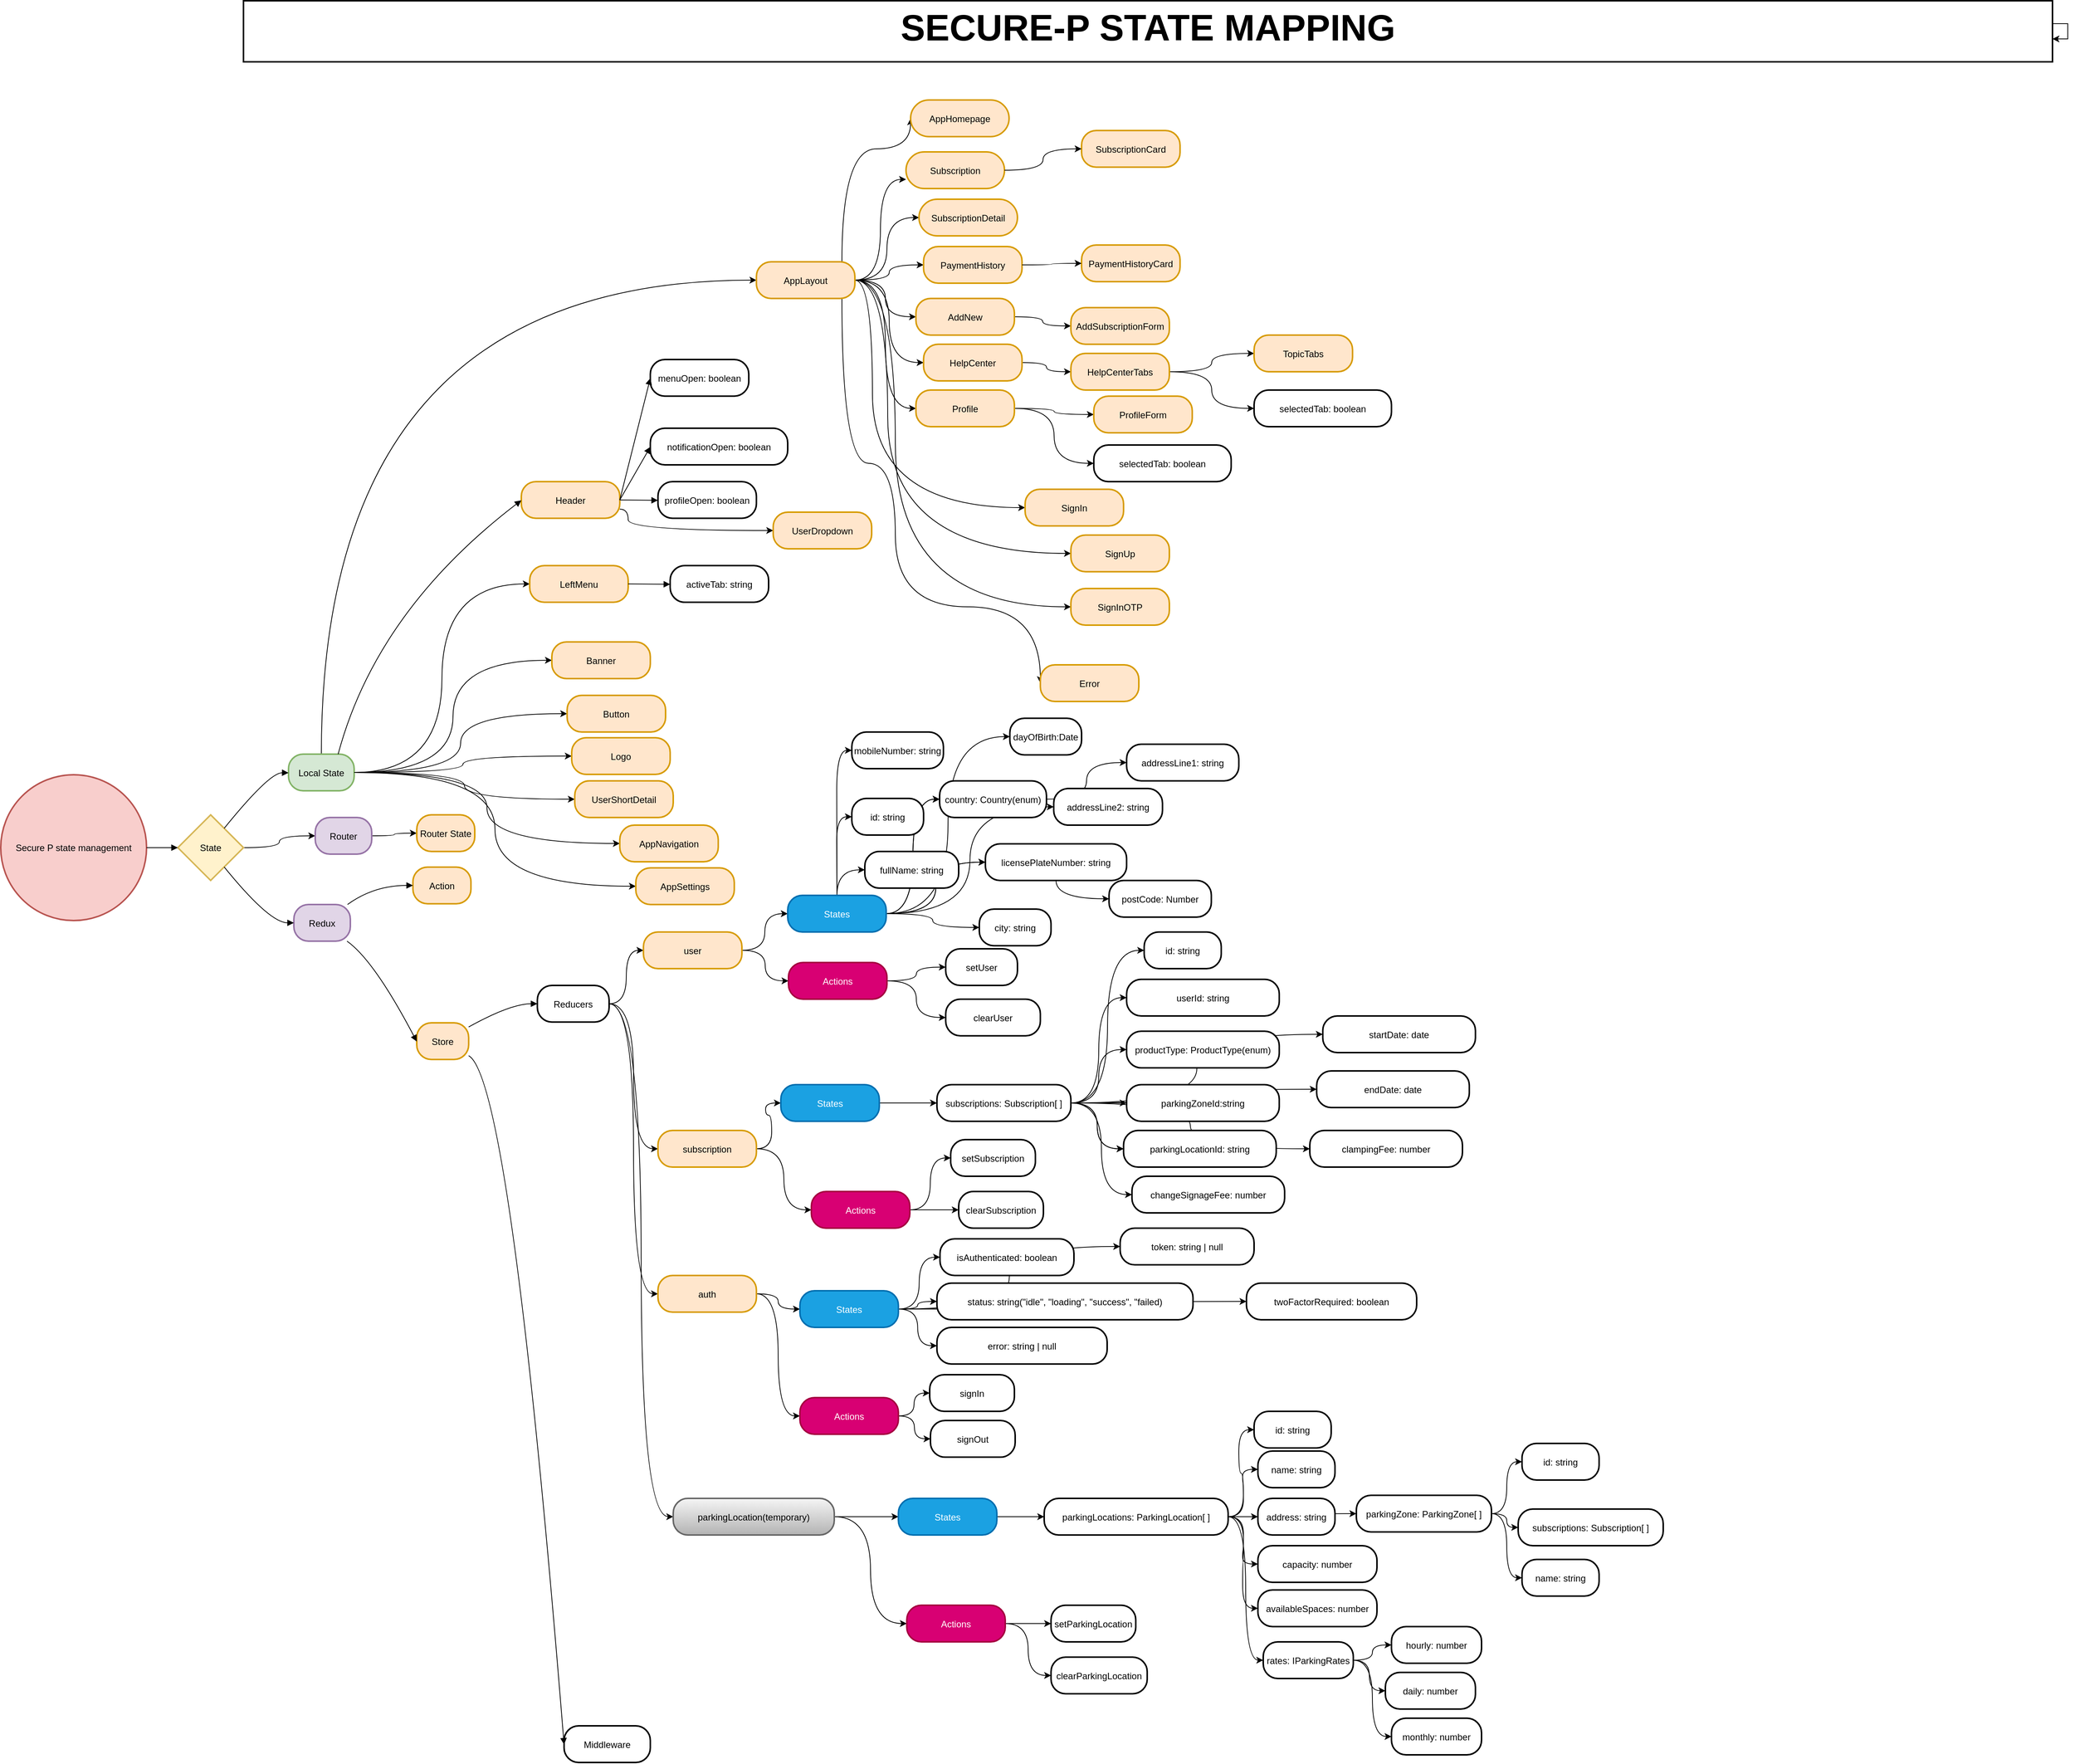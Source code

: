 <mxfile scale="1" border="0" version="24.8.3">
  <diagram name="Page-1" id="2tt9X7WOnKyMwD9kAy7x">
    <mxGraphModel dx="4200" dy="3376" grid="1" gridSize="10" guides="1" tooltips="1" connect="1" arrows="1" fold="1" page="1" pageScale="1" pageWidth="850" pageHeight="1100" math="0" shadow="0">
      <root>
        <mxCell id="0" />
        <mxCell id="1" parent="0" />
        <mxCell id="gAsN96fth46XhibIgFHX-66" value="" style="edgeStyle=orthogonalEdgeStyle;rounded=0;orthogonalLoop=1;jettySize=auto;html=1;entryX=0;entryY=0.5;entryDx=0;entryDy=0;curved=1;" parent="1" source="gAsN96fth46XhibIgFHX-28" target="gAsN96fth46XhibIgFHX-36" edge="1">
          <mxGeometry relative="1" as="geometry">
            <mxPoint x="1168" y="266" as="sourcePoint" />
            <mxPoint x="1483" y="68" as="targetPoint" />
          </mxGeometry>
        </mxCell>
        <mxCell id="gAsN96fth46XhibIgFHX-67" value="" style="edgeStyle=orthogonalEdgeStyle;rounded=0;orthogonalLoop=1;jettySize=auto;html=1;entryX=0;entryY=0.5;entryDx=0;entryDy=0;curved=1;" parent="1" source="gAsN96fth46XhibIgFHX-28" target="gAsN96fth46XhibIgFHX-42" edge="1">
          <mxGeometry relative="1" as="geometry">
            <mxPoint x="1168" y="266" as="sourcePoint" />
            <mxPoint x="1526" y="180" as="targetPoint" />
          </mxGeometry>
        </mxCell>
        <mxCell id="gAsN96fth46XhibIgFHX-105" value="" style="edgeStyle=orthogonalEdgeStyle;rounded=0;orthogonalLoop=1;jettySize=auto;html=1;entryX=0;entryY=0.5;entryDx=0;entryDy=0;curved=1;" parent="1" source="gAsN96fth46XhibIgFHX-95" target="gAsN96fth46XhibIgFHX-69" edge="1">
          <mxGeometry relative="1" as="geometry">
            <mxPoint x="1419" y="544" as="sourcePoint" />
            <mxPoint x="1732" y="512" as="targetPoint" />
          </mxGeometry>
        </mxCell>
        <mxCell id="gAsN96fth46XhibIgFHX-97" style="edgeStyle=orthogonalEdgeStyle;rounded=0;orthogonalLoop=1;jettySize=auto;html=1;entryX=0;entryY=0.5;entryDx=0;entryDy=0;curved=1;" parent="1" source="gAsN96fth46XhibIgFHX-95" target="gAsN96fth46XhibIgFHX-65" edge="1">
          <mxGeometry relative="1" as="geometry" />
        </mxCell>
        <mxCell id="gAsN96fth46XhibIgFHX-98" style="edgeStyle=orthogonalEdgeStyle;rounded=0;orthogonalLoop=1;jettySize=auto;html=1;entryX=0;entryY=0.5;entryDx=0;entryDy=0;curved=1;" parent="1" source="gAsN96fth46XhibIgFHX-95" target="gAsN96fth46XhibIgFHX-69" edge="1">
          <mxGeometry relative="1" as="geometry" />
        </mxCell>
        <mxCell id="gAsN96fth46XhibIgFHX-99" style="edgeStyle=orthogonalEdgeStyle;rounded=0;orthogonalLoop=1;jettySize=auto;html=1;entryX=0;entryY=0.5;entryDx=0;entryDy=0;curved=1;" parent="1" source="gAsN96fth46XhibIgFHX-95" target="gAsN96fth46XhibIgFHX-74" edge="1">
          <mxGeometry relative="1" as="geometry" />
        </mxCell>
        <mxCell id="gAsN96fth46XhibIgFHX-100" style="edgeStyle=orthogonalEdgeStyle;rounded=0;orthogonalLoop=1;jettySize=auto;html=1;entryX=0;entryY=0.5;entryDx=0;entryDy=0;curved=1;exitX=1;exitY=0.5;exitDx=0;exitDy=0;" parent="1" source="gAsN96fth46XhibIgFHX-95" target="gAsN96fth46XhibIgFHX-75" edge="1">
          <mxGeometry relative="1" as="geometry" />
        </mxCell>
        <mxCell id="gAsN96fth46XhibIgFHX-102" style="edgeStyle=orthogonalEdgeStyle;rounded=0;orthogonalLoop=1;jettySize=auto;html=1;entryX=0;entryY=0.5;entryDx=0;entryDy=0;curved=1;" parent="1" source="gAsN96fth46XhibIgFHX-95" target="gAsN96fth46XhibIgFHX-94" edge="1">
          <mxGeometry relative="1" as="geometry" />
        </mxCell>
        <mxCell id="gAsN96fth46XhibIgFHX-103" style="edgeStyle=orthogonalEdgeStyle;rounded=0;orthogonalLoop=1;jettySize=auto;html=1;entryX=0;entryY=0.5;entryDx=0;entryDy=0;curved=1;" parent="1" source="gAsN96fth46XhibIgFHX-95" target="gAsN96fth46XhibIgFHX-80" edge="1">
          <mxGeometry relative="1" as="geometry" />
        </mxCell>
        <mxCell id="gAsN96fth46XhibIgFHX-104" style="edgeStyle=orthogonalEdgeStyle;rounded=0;orthogonalLoop=1;jettySize=auto;html=1;entryX=0;entryY=0.5;entryDx=0;entryDy=0;curved=1;exitX=1;exitY=0.5;exitDx=0;exitDy=0;" parent="1" source="gAsN96fth46XhibIgFHX-95" target="gAsN96fth46XhibIgFHX-81" edge="1">
          <mxGeometry relative="1" as="geometry">
            <mxPoint x="1470" y="630" as="sourcePoint" />
          </mxGeometry>
        </mxCell>
        <mxCell id="2" value="Secure P state management" style="ellipse;aspect=fixed;strokeWidth=2;whiteSpace=wrap;fillColor=#f8cecc;strokeColor=#b85450;" parent="1" vertex="1">
          <mxGeometry x="8" y="84" width="191" height="191" as="geometry" />
        </mxCell>
        <mxCell id="y8sUq3xJiEbOZPUwCoW5-59" style="edgeStyle=orthogonalEdgeStyle;rounded=0;orthogonalLoop=1;jettySize=auto;html=1;entryX=0;entryY=0.5;entryDx=0;entryDy=0;curved=1;" parent="1" source="3" target="y8sUq3xJiEbOZPUwCoW5-58" edge="1">
          <mxGeometry relative="1" as="geometry" />
        </mxCell>
        <mxCell id="3" value="State" style="rhombus;strokeWidth=2;whiteSpace=wrap;fillColor=#fff2cc;strokeColor=#d6b656;" parent="1" vertex="1">
          <mxGeometry x="240" y="136.5" width="86" height="86" as="geometry" />
        </mxCell>
        <mxCell id="y8sUq3xJiEbOZPUwCoW5-35" style="edgeStyle=orthogonalEdgeStyle;rounded=0;orthogonalLoop=1;jettySize=auto;html=1;entryX=0;entryY=0.5;entryDx=0;entryDy=0;curved=1;" parent="1" source="4" target="y8sUq3xJiEbOZPUwCoW5-28" edge="1">
          <mxGeometry relative="1" as="geometry" />
        </mxCell>
        <mxCell id="y8sUq3xJiEbOZPUwCoW5-37" style="edgeStyle=orthogonalEdgeStyle;rounded=0;orthogonalLoop=1;jettySize=auto;html=1;entryX=0;entryY=0.5;entryDx=0;entryDy=0;curved=1;" parent="1" source="4" target="y8sUq3xJiEbOZPUwCoW5-36" edge="1">
          <mxGeometry relative="1" as="geometry" />
        </mxCell>
        <mxCell id="y8sUq3xJiEbOZPUwCoW5-62" style="edgeStyle=orthogonalEdgeStyle;rounded=0;orthogonalLoop=1;jettySize=auto;html=1;entryX=0;entryY=0.5;entryDx=0;entryDy=0;curved=1;exitX=0.5;exitY=0;exitDx=0;exitDy=0;" parent="1" source="4" target="y8sUq3xJiEbOZPUwCoW5-38" edge="1">
          <mxGeometry relative="1" as="geometry" />
        </mxCell>
        <mxCell id="y8sUq3xJiEbOZPUwCoW5-74" style="edgeStyle=orthogonalEdgeStyle;rounded=0;orthogonalLoop=1;jettySize=auto;html=1;entryX=0;entryY=0.5;entryDx=0;entryDy=0;curved=1;" parent="1" source="4" target="y8sUq3xJiEbOZPUwCoW5-73" edge="1">
          <mxGeometry relative="1" as="geometry" />
        </mxCell>
        <mxCell id="y8sUq3xJiEbOZPUwCoW5-88" style="edgeStyle=orthogonalEdgeStyle;rounded=0;orthogonalLoop=1;jettySize=auto;html=1;entryX=0;entryY=0.5;entryDx=0;entryDy=0;curved=1;" parent="1" source="4" target="y8sUq3xJiEbOZPUwCoW5-87" edge="1">
          <mxGeometry relative="1" as="geometry" />
        </mxCell>
        <mxCell id="y8sUq3xJiEbOZPUwCoW5-105" style="edgeStyle=orthogonalEdgeStyle;rounded=0;orthogonalLoop=1;jettySize=auto;html=1;entryX=0;entryY=0.5;entryDx=0;entryDy=0;curved=1;" parent="1" source="4" target="y8sUq3xJiEbOZPUwCoW5-104" edge="1">
          <mxGeometry relative="1" as="geometry" />
        </mxCell>
        <mxCell id="y8sUq3xJiEbOZPUwCoW5-107" style="edgeStyle=orthogonalEdgeStyle;rounded=0;orthogonalLoop=1;jettySize=auto;html=1;entryX=0;entryY=0.5;entryDx=0;entryDy=0;curved=1;" parent="1" source="4" target="y8sUq3xJiEbOZPUwCoW5-106" edge="1">
          <mxGeometry relative="1" as="geometry" />
        </mxCell>
        <mxCell id="4" value="Local State" style="rounded=1;arcSize=40;strokeWidth=2;fillColor=#d5e8d4;strokeColor=#82b366;" parent="1" vertex="1">
          <mxGeometry x="385" y="57" width="86" height="48" as="geometry" />
        </mxCell>
        <mxCell id="5" value="Redux" style="rounded=1;arcSize=40;strokeWidth=2;fillColor=#e1d5e7;strokeColor=#9673a6;" parent="1" vertex="1">
          <mxGeometry x="392" y="254" width="74" height="48" as="geometry" />
        </mxCell>
        <mxCell id="y8sUq3xJiEbOZPUwCoW5-86" style="edgeStyle=orthogonalEdgeStyle;rounded=0;orthogonalLoop=1;jettySize=auto;html=1;entryX=0;entryY=0.5;entryDx=0;entryDy=0;curved=1;exitX=1;exitY=0.75;exitDx=0;exitDy=0;" parent="1" source="7" target="y8sUq3xJiEbOZPUwCoW5-85" edge="1">
          <mxGeometry relative="1" as="geometry">
            <mxPoint x="790" y="-240" as="sourcePoint" />
            <Array as="points">
              <mxPoint x="830" y="-264" />
              <mxPoint x="830" y="-236" />
            </Array>
          </mxGeometry>
        </mxCell>
        <mxCell id="7" value="Header" style="rounded=1;arcSize=40;strokeWidth=2;fillColor=#ffe6cc;strokeColor=#d79b00;" parent="1" vertex="1">
          <mxGeometry x="690" y="-300" width="129" height="48" as="geometry" />
        </mxCell>
        <mxCell id="8" value="Action" style="rounded=1;arcSize=40;strokeWidth=2;fillColor=#ffe6cc;strokeColor=#d79b00;" parent="1" vertex="1">
          <mxGeometry x="548" y="205" width="76" height="48" as="geometry" />
        </mxCell>
        <mxCell id="9" value="Store" style="rounded=1;arcSize=40;strokeWidth=2;fillColor=#ffe6cc;strokeColor=#d79b00;" parent="1" vertex="1">
          <mxGeometry x="553" y="409" width="68" height="48" as="geometry" />
        </mxCell>
        <mxCell id="gAsN96fth46XhibIgFHX-22" style="edgeStyle=orthogonalEdgeStyle;rounded=0;orthogonalLoop=1;jettySize=auto;html=1;entryX=0;entryY=0.5;entryDx=0;entryDy=0;curved=1;" parent="1" source="10" target="gAsN96fth46XhibIgFHX-20" edge="1">
          <mxGeometry relative="1" as="geometry" />
        </mxCell>
        <mxCell id="gAsN96fth46XhibIgFHX-23" style="edgeStyle=orthogonalEdgeStyle;rounded=0;orthogonalLoop=1;jettySize=auto;html=1;entryX=0;entryY=0.5;entryDx=0;entryDy=0;curved=1;" parent="1" source="10" target="gAsN96fth46XhibIgFHX-21" edge="1">
          <mxGeometry relative="1" as="geometry" />
        </mxCell>
        <mxCell id="gAsN96fth46XhibIgFHX-112" style="edgeStyle=orthogonalEdgeStyle;rounded=0;orthogonalLoop=1;jettySize=auto;html=1;entryX=0;entryY=0.5;entryDx=0;entryDy=0;curved=1;" parent="1" source="10" target="gAsN96fth46XhibIgFHX-111" edge="1">
          <mxGeometry relative="1" as="geometry" />
        </mxCell>
        <mxCell id="gAsN96fth46XhibIgFHX-148" style="edgeStyle=orthogonalEdgeStyle;rounded=0;orthogonalLoop=1;jettySize=auto;html=1;entryX=0;entryY=0.5;entryDx=0;entryDy=0;curved=1;" parent="1" source="10" target="gAsN96fth46XhibIgFHX-147" edge="1">
          <mxGeometry relative="1" as="geometry" />
        </mxCell>
        <mxCell id="10" value="Reducers" style="rounded=1;arcSize=40;strokeWidth=2" parent="1" vertex="1">
          <mxGeometry x="711" y="360" width="94" height="48" as="geometry" />
        </mxCell>
        <mxCell id="11" value="Middleware" style="rounded=1;arcSize=40;strokeWidth=2" parent="1" vertex="1">
          <mxGeometry x="746" y="1330" width="113" height="48" as="geometry" />
        </mxCell>
        <mxCell id="12" value="" style="curved=1;startArrow=none;endArrow=block;exitX=1;exitY=0.5;entryX=0;entryY=0.5;" parent="1" source="2" target="3" edge="1">
          <mxGeometry relative="1" as="geometry">
            <Array as="points" />
          </mxGeometry>
        </mxCell>
        <mxCell id="13" value="" style="curved=1;startArrow=none;endArrow=block;exitX=0.85;exitY=0;entryX=0;entryY=0.51;" parent="1" source="3" target="4" edge="1">
          <mxGeometry relative="1" as="geometry">
            <Array as="points">
              <mxPoint x="360" y="81" />
            </Array>
          </mxGeometry>
        </mxCell>
        <mxCell id="14" value="" style="curved=1;startArrow=none;endArrow=block;exitX=0.85;exitY=1;entryX=-0.01;entryY=0.5;" parent="1" source="3" target="5" edge="1">
          <mxGeometry relative="1" as="geometry">
            <Array as="points">
              <mxPoint x="360" y="278" />
            </Array>
          </mxGeometry>
        </mxCell>
        <mxCell id="16" value="" style="curved=1;startArrow=none;endArrow=block;entryX=0;entryY=0.51;" parent="1" target="7" edge="1">
          <mxGeometry relative="1" as="geometry">
            <Array as="points">
              <mxPoint x="500" y="-130" />
            </Array>
            <mxPoint x="450" y="57" as="sourcePoint" />
          </mxGeometry>
        </mxCell>
        <mxCell id="17" value="" style="curved=1;startArrow=none;endArrow=block;exitX=0.95;exitY=0;entryX=0;entryY=0.5;" parent="1" source="5" target="8" edge="1">
          <mxGeometry relative="1" as="geometry">
            <Array as="points">
              <mxPoint x="497" y="229" />
            </Array>
          </mxGeometry>
        </mxCell>
        <mxCell id="18" value="" style="curved=1;startArrow=none;endArrow=block;exitX=0.95;exitY=1.01;entryX=-0.01;entryY=0.51;" parent="1" source="5" target="9" edge="1">
          <mxGeometry relative="1" as="geometry">
            <Array as="points">
              <mxPoint x="497" y="327" />
            </Array>
          </mxGeometry>
        </mxCell>
        <mxCell id="19" value="" style="curved=1;startArrow=none;endArrow=block;exitX=0.99;exitY=0.12;entryX=0;entryY=0.5;" parent="1" source="9" target="10" edge="1">
          <mxGeometry relative="1" as="geometry">
            <Array as="points">
              <mxPoint x="676" y="384" />
            </Array>
          </mxGeometry>
        </mxCell>
        <mxCell id="20" value="" style="curved=1;startArrow=none;endArrow=block;exitX=0.99;exitY=0.89;entryX=0;entryY=0.51;" parent="1" source="9" target="11" edge="1">
          <mxGeometry relative="1" as="geometry">
            <Array as="points">
              <mxPoint x="676" y="483" />
            </Array>
          </mxGeometry>
        </mxCell>
        <mxCell id="y8sUq3xJiEbOZPUwCoW5-20" value="menuOpen: boolean" style="rounded=1;arcSize=40;strokeWidth=2" parent="1" vertex="1">
          <mxGeometry x="859" y="-460" width="129" height="48" as="geometry" />
        </mxCell>
        <mxCell id="y8sUq3xJiEbOZPUwCoW5-21" value="" style="curved=1;startArrow=none;endArrow=block;exitX=1;exitY=0.5;entryX=0;entryY=0.51;exitDx=0;exitDy=0;" parent="1" source="7" target="y8sUq3xJiEbOZPUwCoW5-20" edge="1">
          <mxGeometry relative="1" as="geometry">
            <Array as="points" />
            <mxPoint x="976.5" y="-213" as="sourcePoint" />
          </mxGeometry>
        </mxCell>
        <mxCell id="y8sUq3xJiEbOZPUwCoW5-23" value="notificationOpen: boolean" style="rounded=1;arcSize=40;strokeWidth=2" parent="1" vertex="1">
          <mxGeometry x="859" y="-370" width="180" height="48" as="geometry" />
        </mxCell>
        <mxCell id="y8sUq3xJiEbOZPUwCoW5-24" value="" style="curved=1;startArrow=none;endArrow=block;entryX=0;entryY=0.51;exitX=1;exitY=0.5;exitDx=0;exitDy=0;" parent="1" source="7" target="y8sUq3xJiEbOZPUwCoW5-23" edge="1">
          <mxGeometry relative="1" as="geometry">
            <Array as="points" />
            <mxPoint x="826" y="-270" as="sourcePoint" />
          </mxGeometry>
        </mxCell>
        <mxCell id="y8sUq3xJiEbOZPUwCoW5-26" value="profileOpen: boolean" style="rounded=1;arcSize=40;strokeWidth=2" parent="1" vertex="1">
          <mxGeometry x="869" y="-300" width="129" height="48" as="geometry" />
        </mxCell>
        <mxCell id="y8sUq3xJiEbOZPUwCoW5-27" value="" style="curved=1;startArrow=none;endArrow=block;exitX=1;exitY=0.5;entryX=0;entryY=0.51;exitDx=0;exitDy=0;" parent="1" source="7" target="y8sUq3xJiEbOZPUwCoW5-26" edge="1">
          <mxGeometry relative="1" as="geometry">
            <Array as="points" />
            <mxPoint x="805" y="-146" as="sourcePoint" />
          </mxGeometry>
        </mxCell>
        <mxCell id="y8sUq3xJiEbOZPUwCoW5-28" value="LeftMenu" style="rounded=1;arcSize=40;strokeWidth=2;fillColor=#ffe6cc;strokeColor=#d79b00;" parent="1" vertex="1">
          <mxGeometry x="701" y="-190" width="129" height="48" as="geometry" />
        </mxCell>
        <mxCell id="y8sUq3xJiEbOZPUwCoW5-29" value="activeTab: string" style="rounded=1;arcSize=40;strokeWidth=2" parent="1" vertex="1">
          <mxGeometry x="885" y="-190" width="129" height="48" as="geometry" />
        </mxCell>
        <mxCell id="y8sUq3xJiEbOZPUwCoW5-30" value="" style="curved=1;startArrow=none;endArrow=block;exitX=1;exitY=0.5;entryX=0;entryY=0.51;exitDx=0;exitDy=0;" parent="1" source="y8sUq3xJiEbOZPUwCoW5-28" target="y8sUq3xJiEbOZPUwCoW5-29" edge="1">
          <mxGeometry relative="1" as="geometry">
            <Array as="points" />
            <mxPoint x="1001.5" y="-73" as="sourcePoint" />
          </mxGeometry>
        </mxCell>
        <mxCell id="y8sUq3xJiEbOZPUwCoW5-36" value="Banner" style="rounded=1;arcSize=40;strokeWidth=2;fillColor=#ffe6cc;strokeColor=#d79b00;" parent="1" vertex="1">
          <mxGeometry x="730" y="-90" width="129" height="48" as="geometry" />
        </mxCell>
        <mxCell id="y8sUq3xJiEbOZPUwCoW5-63" style="edgeStyle=orthogonalEdgeStyle;rounded=0;orthogonalLoop=1;jettySize=auto;html=1;entryX=0;entryY=0.75;entryDx=0;entryDy=0;curved=1;" parent="1" source="y8sUq3xJiEbOZPUwCoW5-38" target="y8sUq3xJiEbOZPUwCoW5-43" edge="1">
          <mxGeometry relative="1" as="geometry" />
        </mxCell>
        <mxCell id="y8sUq3xJiEbOZPUwCoW5-64" style="edgeStyle=orthogonalEdgeStyle;rounded=0;orthogonalLoop=1;jettySize=auto;html=1;entryX=0;entryY=0.5;entryDx=0;entryDy=0;curved=1;" parent="1" source="y8sUq3xJiEbOZPUwCoW5-38" target="y8sUq3xJiEbOZPUwCoW5-44" edge="1">
          <mxGeometry relative="1" as="geometry" />
        </mxCell>
        <mxCell id="y8sUq3xJiEbOZPUwCoW5-65" style="edgeStyle=orthogonalEdgeStyle;rounded=0;orthogonalLoop=1;jettySize=auto;html=1;entryX=0;entryY=0.5;entryDx=0;entryDy=0;curved=1;" parent="1" source="y8sUq3xJiEbOZPUwCoW5-38" target="y8sUq3xJiEbOZPUwCoW5-45" edge="1">
          <mxGeometry relative="1" as="geometry" />
        </mxCell>
        <mxCell id="y8sUq3xJiEbOZPUwCoW5-66" style="edgeStyle=orthogonalEdgeStyle;rounded=0;orthogonalLoop=1;jettySize=auto;html=1;entryX=0;entryY=0.5;entryDx=0;entryDy=0;curved=1;" parent="1" source="y8sUq3xJiEbOZPUwCoW5-38" target="y8sUq3xJiEbOZPUwCoW5-46" edge="1">
          <mxGeometry relative="1" as="geometry" />
        </mxCell>
        <mxCell id="y8sUq3xJiEbOZPUwCoW5-67" style="edgeStyle=orthogonalEdgeStyle;rounded=0;orthogonalLoop=1;jettySize=auto;html=1;entryX=0;entryY=0.5;entryDx=0;entryDy=0;curved=1;" parent="1" source="y8sUq3xJiEbOZPUwCoW5-38" target="y8sUq3xJiEbOZPUwCoW5-47" edge="1">
          <mxGeometry relative="1" as="geometry" />
        </mxCell>
        <mxCell id="y8sUq3xJiEbOZPUwCoW5-70" style="edgeStyle=orthogonalEdgeStyle;rounded=0;orthogonalLoop=1;jettySize=auto;html=1;entryX=0;entryY=0.5;entryDx=0;entryDy=0;curved=1;" parent="1" source="y8sUq3xJiEbOZPUwCoW5-38" target="y8sUq3xJiEbOZPUwCoW5-68" edge="1">
          <mxGeometry relative="1" as="geometry">
            <Array as="points">
              <mxPoint x="1110" y="-324" />
              <mxPoint x="1180" y="-324" />
              <mxPoint x="1180" y="-136" />
            </Array>
          </mxGeometry>
        </mxCell>
        <mxCell id="y8sUq3xJiEbOZPUwCoW5-95" style="edgeStyle=orthogonalEdgeStyle;rounded=0;orthogonalLoop=1;jettySize=auto;html=1;entryX=0;entryY=0.5;entryDx=0;entryDy=0;curved=1;" parent="1" source="y8sUq3xJiEbOZPUwCoW5-38" target="y8sUq3xJiEbOZPUwCoW5-94" edge="1">
          <mxGeometry relative="1" as="geometry">
            <Array as="points">
              <mxPoint x="1110" y="-736" />
            </Array>
          </mxGeometry>
        </mxCell>
        <mxCell id="y8sUq3xJiEbOZPUwCoW5-97" style="edgeStyle=orthogonalEdgeStyle;rounded=0;orthogonalLoop=1;jettySize=auto;html=1;entryX=0;entryY=0.5;entryDx=0;entryDy=0;curved=1;" parent="1" source="y8sUq3xJiEbOZPUwCoW5-38" target="y8sUq3xJiEbOZPUwCoW5-96" edge="1">
          <mxGeometry relative="1" as="geometry" />
        </mxCell>
        <mxCell id="y8sUq3xJiEbOZPUwCoW5-100" style="edgeStyle=orthogonalEdgeStyle;rounded=0;orthogonalLoop=1;jettySize=auto;html=1;entryX=0;entryY=0.5;entryDx=0;entryDy=0;curved=1;" parent="1" source="y8sUq3xJiEbOZPUwCoW5-38" target="y8sUq3xJiEbOZPUwCoW5-98" edge="1">
          <mxGeometry relative="1" as="geometry">
            <Array as="points">
              <mxPoint x="1150" y="-564" />
              <mxPoint x="1150" y="-266" />
            </Array>
          </mxGeometry>
        </mxCell>
        <mxCell id="y8sUq3xJiEbOZPUwCoW5-101" style="edgeStyle=orthogonalEdgeStyle;rounded=0;orthogonalLoop=1;jettySize=auto;html=1;entryX=0;entryY=0.5;entryDx=0;entryDy=0;curved=1;" parent="1" source="y8sUq3xJiEbOZPUwCoW5-38" target="y8sUq3xJiEbOZPUwCoW5-99" edge="1">
          <mxGeometry relative="1" as="geometry">
            <Array as="points">
              <mxPoint x="1170" y="-564" />
              <mxPoint x="1170" y="-206" />
            </Array>
          </mxGeometry>
        </mxCell>
        <mxCell id="y8sUq3xJiEbOZPUwCoW5-103" style="edgeStyle=orthogonalEdgeStyle;rounded=0;orthogonalLoop=1;jettySize=auto;html=1;entryX=0;entryY=0.5;entryDx=0;entryDy=0;curved=1;" parent="1" source="y8sUq3xJiEbOZPUwCoW5-38" target="y8sUq3xJiEbOZPUwCoW5-102" edge="1">
          <mxGeometry relative="1" as="geometry">
            <Array as="points">
              <mxPoint x="1180" y="-564" />
              <mxPoint x="1180" y="-136" />
            </Array>
          </mxGeometry>
        </mxCell>
        <mxCell id="y8sUq3xJiEbOZPUwCoW5-38" value="AppLayout" style="rounded=1;arcSize=40;strokeWidth=2;fillColor=#ffe6cc;strokeColor=#d79b00;" parent="1" vertex="1">
          <mxGeometry x="998" y="-588" width="129" height="48" as="geometry" />
        </mxCell>
        <mxCell id="y8sUq3xJiEbOZPUwCoW5-43" value="Subscription" style="rounded=1;arcSize=50;strokeWidth=2;fillColor=#ffe6cc;strokeColor=#d79b00;" parent="1" vertex="1">
          <mxGeometry x="1194" y="-732" width="129" height="48" as="geometry" />
        </mxCell>
        <mxCell id="y8sUq3xJiEbOZPUwCoW5-44" value="PaymentHistory" style="rounded=1;arcSize=40;strokeWidth=2;fillColor=#ffe6cc;strokeColor=#d79b00;" parent="1" vertex="1">
          <mxGeometry x="1217" y="-608" width="129" height="48" as="geometry" />
        </mxCell>
        <mxCell id="y8sUq3xJiEbOZPUwCoW5-72" style="edgeStyle=orthogonalEdgeStyle;rounded=0;orthogonalLoop=1;jettySize=auto;html=1;entryX=0;entryY=0.5;entryDx=0;entryDy=0;curved=1;" parent="1" source="y8sUq3xJiEbOZPUwCoW5-45" target="y8sUq3xJiEbOZPUwCoW5-71" edge="1">
          <mxGeometry relative="1" as="geometry" />
        </mxCell>
        <mxCell id="y8sUq3xJiEbOZPUwCoW5-45" value="AddNew" style="rounded=1;arcSize=40;strokeWidth=2;fillColor=#ffe6cc;strokeColor=#d79b00;" parent="1" vertex="1">
          <mxGeometry x="1207" y="-540" width="129" height="48" as="geometry" />
        </mxCell>
        <mxCell id="y8sUq3xJiEbOZPUwCoW5-77" style="edgeStyle=orthogonalEdgeStyle;rounded=0;orthogonalLoop=1;jettySize=auto;html=1;entryX=0;entryY=0.5;entryDx=0;entryDy=0;curved=1;" parent="1" source="y8sUq3xJiEbOZPUwCoW5-46" target="y8sUq3xJiEbOZPUwCoW5-75" edge="1">
          <mxGeometry relative="1" as="geometry" />
        </mxCell>
        <mxCell id="y8sUq3xJiEbOZPUwCoW5-46" value="HelpCenter" style="rounded=1;arcSize=40;strokeWidth=2;fillColor=#ffe6cc;strokeColor=#d79b00;" parent="1" vertex="1">
          <mxGeometry x="1217" y="-480" width="129" height="48" as="geometry" />
        </mxCell>
        <mxCell id="y8sUq3xJiEbOZPUwCoW5-90" style="edgeStyle=orthogonalEdgeStyle;rounded=0;orthogonalLoop=1;jettySize=auto;html=1;entryX=0;entryY=0.5;entryDx=0;entryDy=0;curved=1;" parent="1" source="y8sUq3xJiEbOZPUwCoW5-47" target="y8sUq3xJiEbOZPUwCoW5-89" edge="1">
          <mxGeometry relative="1" as="geometry" />
        </mxCell>
        <mxCell id="y8sUq3xJiEbOZPUwCoW5-92" style="edgeStyle=orthogonalEdgeStyle;rounded=0;orthogonalLoop=1;jettySize=auto;html=1;entryX=0;entryY=0.5;entryDx=0;entryDy=0;curved=1;" parent="1" source="y8sUq3xJiEbOZPUwCoW5-47" target="y8sUq3xJiEbOZPUwCoW5-91" edge="1">
          <mxGeometry relative="1" as="geometry" />
        </mxCell>
        <mxCell id="y8sUq3xJiEbOZPUwCoW5-47" value="Profile" style="rounded=1;arcSize=40;strokeWidth=2;fillColor=#ffe6cc;strokeColor=#d79b00;" parent="1" vertex="1">
          <mxGeometry x="1207" y="-420" width="129" height="48" as="geometry" />
        </mxCell>
        <mxCell id="y8sUq3xJiEbOZPUwCoW5-53" value="SubscriptionCard" style="rounded=1;arcSize=40;strokeWidth=2;fillColor=#ffe6cc;strokeColor=#d79b00;" parent="1" vertex="1">
          <mxGeometry x="1424" y="-760" width="129" height="48" as="geometry" />
        </mxCell>
        <mxCell id="y8sUq3xJiEbOZPUwCoW5-54" style="edgeStyle=orthogonalEdgeStyle;rounded=0;orthogonalLoop=1;jettySize=auto;html=1;entryX=0;entryY=0.5;entryDx=0;entryDy=0;curved=1;exitX=1;exitY=0.5;exitDx=0;exitDy=0;" parent="1" source="y8sUq3xJiEbOZPUwCoW5-43" target="y8sUq3xJiEbOZPUwCoW5-53" edge="1">
          <mxGeometry relative="1" as="geometry">
            <mxPoint x="1145" y="-63.0" as="sourcePoint" />
          </mxGeometry>
        </mxCell>
        <mxCell id="y8sUq3xJiEbOZPUwCoW5-56" value="PaymentHistoryCard" style="rounded=1;arcSize=40;strokeWidth=2;fillColor=#ffe6cc;strokeColor=#d79b00;" parent="1" vertex="1">
          <mxGeometry x="1424" y="-610" width="129" height="48" as="geometry" />
        </mxCell>
        <mxCell id="y8sUq3xJiEbOZPUwCoW5-57" style="edgeStyle=orthogonalEdgeStyle;rounded=0;orthogonalLoop=1;jettySize=auto;html=1;entryX=0;entryY=0.5;entryDx=0;entryDy=0;curved=1;exitX=1;exitY=0.5;exitDx=0;exitDy=0;" parent="1" source="y8sUq3xJiEbOZPUwCoW5-44" target="y8sUq3xJiEbOZPUwCoW5-56" edge="1">
          <mxGeometry relative="1" as="geometry">
            <mxPoint x="1157" y="8" as="sourcePoint" />
          </mxGeometry>
        </mxCell>
        <mxCell id="y8sUq3xJiEbOZPUwCoW5-61" style="edgeStyle=orthogonalEdgeStyle;rounded=0;orthogonalLoop=1;jettySize=auto;html=1;entryX=0;entryY=0.5;entryDx=0;entryDy=0;curved=1;" parent="1" source="y8sUq3xJiEbOZPUwCoW5-58" target="y8sUq3xJiEbOZPUwCoW5-60" edge="1">
          <mxGeometry relative="1" as="geometry" />
        </mxCell>
        <mxCell id="y8sUq3xJiEbOZPUwCoW5-58" value="Router" style="rounded=1;arcSize=40;strokeWidth=2;fillColor=#e1d5e7;strokeColor=#9673a6;" parent="1" vertex="1">
          <mxGeometry x="420" y="140" width="74" height="48" as="geometry" />
        </mxCell>
        <mxCell id="y8sUq3xJiEbOZPUwCoW5-60" value="Router State" style="rounded=1;arcSize=40;strokeWidth=2;fillColor=#ffe6cc;strokeColor=#d79b00;" parent="1" vertex="1">
          <mxGeometry x="553" y="136.5" width="76" height="48" as="geometry" />
        </mxCell>
        <mxCell id="y8sUq3xJiEbOZPUwCoW5-68" value="Error" style="rounded=1;arcSize=40;strokeWidth=2;fillColor=#ffe6cc;strokeColor=#d79b00;" parent="1" vertex="1">
          <mxGeometry x="1370" y="-60" width="129" height="48" as="geometry" />
        </mxCell>
        <mxCell id="y8sUq3xJiEbOZPUwCoW5-71" value="AddSubscriptionForm" style="rounded=1;arcSize=40;strokeWidth=2;fillColor=#ffe6cc;strokeColor=#d79b00;" parent="1" vertex="1">
          <mxGeometry x="1410" y="-528" width="129" height="48" as="geometry" />
        </mxCell>
        <mxCell id="y8sUq3xJiEbOZPUwCoW5-73" value="Button" style="rounded=1;arcSize=40;strokeWidth=2;fillColor=#ffe6cc;strokeColor=#d79b00;" parent="1" vertex="1">
          <mxGeometry x="750" y="-20" width="129" height="48" as="geometry" />
        </mxCell>
        <mxCell id="y8sUq3xJiEbOZPUwCoW5-79" style="edgeStyle=orthogonalEdgeStyle;rounded=0;orthogonalLoop=1;jettySize=auto;html=1;entryX=0;entryY=0.5;entryDx=0;entryDy=0;curved=1;" parent="1" source="y8sUq3xJiEbOZPUwCoW5-75" target="y8sUq3xJiEbOZPUwCoW5-78" edge="1">
          <mxGeometry relative="1" as="geometry" />
        </mxCell>
        <mxCell id="y8sUq3xJiEbOZPUwCoW5-81" style="edgeStyle=orthogonalEdgeStyle;rounded=0;orthogonalLoop=1;jettySize=auto;html=1;entryX=0;entryY=0.5;entryDx=0;entryDy=0;curved=1;" parent="1" source="y8sUq3xJiEbOZPUwCoW5-75" target="y8sUq3xJiEbOZPUwCoW5-80" edge="1">
          <mxGeometry relative="1" as="geometry" />
        </mxCell>
        <mxCell id="y8sUq3xJiEbOZPUwCoW5-75" value="HelpCenterTabs" style="rounded=1;arcSize=40;strokeWidth=2;fillColor=#ffe6cc;strokeColor=#d79b00;" parent="1" vertex="1">
          <mxGeometry x="1410" y="-468" width="129" height="48" as="geometry" />
        </mxCell>
        <mxCell id="y8sUq3xJiEbOZPUwCoW5-78" value="TopicTabs" style="rounded=1;arcSize=40;strokeWidth=2;fillColor=#ffe6cc;strokeColor=#d79b00;" parent="1" vertex="1">
          <mxGeometry x="1650" y="-492" width="129" height="48" as="geometry" />
        </mxCell>
        <mxCell id="y8sUq3xJiEbOZPUwCoW5-80" value="selectedTab: boolean" style="rounded=1;arcSize=40;strokeWidth=2" parent="1" vertex="1">
          <mxGeometry x="1650" y="-420" width="180" height="48" as="geometry" />
        </mxCell>
        <mxCell id="y8sUq3xJiEbOZPUwCoW5-83" style="edgeStyle=orthogonalEdgeStyle;rounded=0;orthogonalLoop=1;jettySize=auto;html=1;entryX=0;entryY=0.5;entryDx=0;entryDy=0;curved=1;exitX=1;exitY=0.5;exitDx=0;exitDy=0;" parent="1" source="4" target="y8sUq3xJiEbOZPUwCoW5-84" edge="1">
          <mxGeometry relative="1" as="geometry">
            <mxPoint x="477" y="136.5" as="sourcePoint" />
          </mxGeometry>
        </mxCell>
        <mxCell id="y8sUq3xJiEbOZPUwCoW5-84" value="Logo" style="rounded=1;arcSize=40;strokeWidth=2;fillColor=#ffe6cc;strokeColor=#d79b00;" parent="1" vertex="1">
          <mxGeometry x="756" y="35.5" width="129" height="48" as="geometry" />
        </mxCell>
        <mxCell id="y8sUq3xJiEbOZPUwCoW5-85" value="UserDropdown" style="rounded=1;arcSize=40;strokeWidth=2;fillColor=#ffe6cc;strokeColor=#d79b00;" parent="1" vertex="1">
          <mxGeometry x="1020" y="-260" width="129" height="48" as="geometry" />
        </mxCell>
        <mxCell id="y8sUq3xJiEbOZPUwCoW5-87" value="UserShortDetail" style="rounded=1;arcSize=40;strokeWidth=2;fillColor=#ffe6cc;strokeColor=#d79b00;" parent="1" vertex="1">
          <mxGeometry x="760" y="92" width="129" height="48" as="geometry" />
        </mxCell>
        <mxCell id="y8sUq3xJiEbOZPUwCoW5-89" value="ProfileForm" style="rounded=1;arcSize=40;strokeWidth=2;fillColor=#ffe6cc;strokeColor=#d79b00;" parent="1" vertex="1">
          <mxGeometry x="1440" y="-412" width="129" height="48" as="geometry" />
        </mxCell>
        <mxCell id="y8sUq3xJiEbOZPUwCoW5-91" value="selectedTab: boolean" style="rounded=1;arcSize=40;strokeWidth=2" parent="1" vertex="1">
          <mxGeometry x="1440" y="-348" width="180" height="48" as="geometry" />
        </mxCell>
        <mxCell id="y8sUq3xJiEbOZPUwCoW5-94" value="AppHomepage" style="rounded=1;arcSize=50;strokeWidth=2;fillColor=#ffe6cc;strokeColor=#d79b00;" parent="1" vertex="1">
          <mxGeometry x="1200" y="-800" width="129" height="48" as="geometry" />
        </mxCell>
        <mxCell id="y8sUq3xJiEbOZPUwCoW5-96" value="SubscriptionDetail" style="rounded=1;arcSize=50;strokeWidth=2;fillColor=#ffe6cc;strokeColor=#d79b00;" parent="1" vertex="1">
          <mxGeometry x="1211" y="-670" width="129" height="48" as="geometry" />
        </mxCell>
        <mxCell id="y8sUq3xJiEbOZPUwCoW5-98" value="SignIn" style="rounded=1;arcSize=40;strokeWidth=2;fillColor=#ffe6cc;strokeColor=#d79b00;" parent="1" vertex="1">
          <mxGeometry x="1350" y="-290" width="129" height="48" as="geometry" />
        </mxCell>
        <mxCell id="y8sUq3xJiEbOZPUwCoW5-99" value="SignUp" style="rounded=1;arcSize=40;strokeWidth=2;fillColor=#ffe6cc;strokeColor=#d79b00;" parent="1" vertex="1">
          <mxGeometry x="1410" y="-230" width="129" height="48" as="geometry" />
        </mxCell>
        <mxCell id="y8sUq3xJiEbOZPUwCoW5-102" value="SignInOTP" style="rounded=1;arcSize=40;strokeWidth=2;fillColor=#ffe6cc;strokeColor=#d79b00;" parent="1" vertex="1">
          <mxGeometry x="1410" y="-160" width="129" height="48" as="geometry" />
        </mxCell>
        <mxCell id="y8sUq3xJiEbOZPUwCoW5-104" value="AppNavigation" style="rounded=1;arcSize=40;strokeWidth=2;fillColor=#ffe6cc;strokeColor=#d79b00;" parent="1" vertex="1">
          <mxGeometry x="819" y="150" width="129" height="48" as="geometry" />
        </mxCell>
        <mxCell id="y8sUq3xJiEbOZPUwCoW5-106" value="AppSettings" style="rounded=1;arcSize=40;strokeWidth=2;fillColor=#ffe6cc;strokeColor=#d79b00;" parent="1" vertex="1">
          <mxGeometry x="840" y="206" width="129" height="48" as="geometry" />
        </mxCell>
        <mxCell id="gAsN96fth46XhibIgFHX-29" style="edgeStyle=orthogonalEdgeStyle;rounded=0;orthogonalLoop=1;jettySize=auto;html=1;entryX=0;entryY=0.5;entryDx=0;entryDy=0;curved=1;" parent="1" source="gAsN96fth46XhibIgFHX-20" target="gAsN96fth46XhibIgFHX-28" edge="1">
          <mxGeometry relative="1" as="geometry" />
        </mxCell>
        <mxCell id="gAsN96fth46XhibIgFHX-30" style="edgeStyle=orthogonalEdgeStyle;rounded=0;orthogonalLoop=1;jettySize=auto;html=1;entryX=0;entryY=0.5;entryDx=0;entryDy=0;curved=1;" parent="1" source="gAsN96fth46XhibIgFHX-20" target="gAsN96fth46XhibIgFHX-24" edge="1">
          <mxGeometry relative="1" as="geometry" />
        </mxCell>
        <mxCell id="gAsN96fth46XhibIgFHX-20" value="user" style="rounded=1;arcSize=40;strokeWidth=2;fillColor=#ffe6cc;strokeColor=#d79b00;" parent="1" vertex="1">
          <mxGeometry x="850" y="290" width="129" height="48" as="geometry" />
        </mxCell>
        <mxCell id="gAsN96fth46XhibIgFHX-63" style="edgeStyle=orthogonalEdgeStyle;rounded=0;orthogonalLoop=1;jettySize=auto;html=1;entryX=0;entryY=0.5;entryDx=0;entryDy=0;curved=1;" parent="1" source="gAsN96fth46XhibIgFHX-21" target="gAsN96fth46XhibIgFHX-62" edge="1">
          <mxGeometry relative="1" as="geometry" />
        </mxCell>
        <mxCell id="gAsN96fth46XhibIgFHX-64" style="edgeStyle=orthogonalEdgeStyle;rounded=0;orthogonalLoop=1;jettySize=auto;html=1;entryX=0;entryY=0.5;entryDx=0;entryDy=0;curved=1;" parent="1" source="gAsN96fth46XhibIgFHX-21" target="gAsN96fth46XhibIgFHX-61" edge="1">
          <mxGeometry relative="1" as="geometry" />
        </mxCell>
        <mxCell id="gAsN96fth46XhibIgFHX-21" value="subscription" style="rounded=1;arcSize=40;strokeWidth=2;fillColor=#ffe6cc;strokeColor=#d79b00;" parent="1" vertex="1">
          <mxGeometry x="869" y="550" width="129" height="48" as="geometry" />
        </mxCell>
        <mxCell id="gAsN96fth46XhibIgFHX-59" style="edgeStyle=orthogonalEdgeStyle;rounded=0;orthogonalLoop=1;jettySize=auto;html=1;entryX=0;entryY=0.5;entryDx=0;entryDy=0;curved=1;" parent="1" source="gAsN96fth46XhibIgFHX-24" target="gAsN96fth46XhibIgFHX-57" edge="1">
          <mxGeometry relative="1" as="geometry" />
        </mxCell>
        <mxCell id="gAsN96fth46XhibIgFHX-60" style="edgeStyle=orthogonalEdgeStyle;rounded=0;orthogonalLoop=1;jettySize=auto;html=1;entryX=0;entryY=0.5;entryDx=0;entryDy=0;curved=1;" parent="1" source="gAsN96fth46XhibIgFHX-24" target="gAsN96fth46XhibIgFHX-58" edge="1">
          <mxGeometry relative="1" as="geometry" />
        </mxCell>
        <mxCell id="gAsN96fth46XhibIgFHX-24" value="Actions" style="rounded=1;arcSize=40;strokeWidth=2;fillColor=#d80073;strokeColor=#A50040;fontColor=#ffffff;" parent="1" vertex="1">
          <mxGeometry x="1040" y="330" width="129" height="48" as="geometry" />
        </mxCell>
        <mxCell id="gAsN96fth46XhibIgFHX-43" style="edgeStyle=orthogonalEdgeStyle;rounded=0;orthogonalLoop=1;jettySize=auto;html=1;entryX=0;entryY=0.5;entryDx=0;entryDy=0;curved=1;" parent="1" source="gAsN96fth46XhibIgFHX-28" target="gAsN96fth46XhibIgFHX-31" edge="1">
          <mxGeometry relative="1" as="geometry" />
        </mxCell>
        <mxCell id="gAsN96fth46XhibIgFHX-44" style="edgeStyle=orthogonalEdgeStyle;rounded=0;orthogonalLoop=1;jettySize=auto;html=1;entryX=0;entryY=0.5;entryDx=0;entryDy=0;curved=1;" parent="1" source="gAsN96fth46XhibIgFHX-28" target="gAsN96fth46XhibIgFHX-34" edge="1">
          <mxGeometry relative="1" as="geometry" />
        </mxCell>
        <mxCell id="gAsN96fth46XhibIgFHX-45" style="edgeStyle=orthogonalEdgeStyle;rounded=0;orthogonalLoop=1;jettySize=auto;html=1;entryX=0;entryY=0.5;entryDx=0;entryDy=0;curved=1;" parent="1" source="gAsN96fth46XhibIgFHX-28" target="gAsN96fth46XhibIgFHX-32" edge="1">
          <mxGeometry relative="1" as="geometry" />
        </mxCell>
        <mxCell id="gAsN96fth46XhibIgFHX-47" style="edgeStyle=orthogonalEdgeStyle;rounded=0;orthogonalLoop=1;jettySize=auto;html=1;entryX=0;entryY=0.5;entryDx=0;entryDy=0;curved=1;" parent="1" source="gAsN96fth46XhibIgFHX-28" target="gAsN96fth46XhibIgFHX-35" edge="1">
          <mxGeometry relative="1" as="geometry" />
        </mxCell>
        <mxCell id="gAsN96fth46XhibIgFHX-48" style="edgeStyle=orthogonalEdgeStyle;rounded=0;orthogonalLoop=1;jettySize=auto;html=1;entryX=0;entryY=0.5;entryDx=0;entryDy=0;curved=1;" parent="1" source="gAsN96fth46XhibIgFHX-28" target="gAsN96fth46XhibIgFHX-36" edge="1">
          <mxGeometry relative="1" as="geometry" />
        </mxCell>
        <mxCell id="gAsN96fth46XhibIgFHX-49" style="edgeStyle=orthogonalEdgeStyle;rounded=0;orthogonalLoop=1;jettySize=auto;html=1;entryX=0;entryY=0.5;entryDx=0;entryDy=0;curved=1;" parent="1" source="gAsN96fth46XhibIgFHX-36" target="gAsN96fth46XhibIgFHX-37" edge="1">
          <mxGeometry relative="1" as="geometry" />
        </mxCell>
        <mxCell id="gAsN96fth46XhibIgFHX-50" style="edgeStyle=orthogonalEdgeStyle;rounded=0;orthogonalLoop=1;jettySize=auto;html=1;entryX=0;entryY=0.5;entryDx=0;entryDy=0;curved=1;" parent="1" source="gAsN96fth46XhibIgFHX-28" target="gAsN96fth46XhibIgFHX-38" edge="1">
          <mxGeometry relative="1" as="geometry" />
        </mxCell>
        <mxCell id="gAsN96fth46XhibIgFHX-51" style="edgeStyle=orthogonalEdgeStyle;rounded=0;orthogonalLoop=1;jettySize=auto;html=1;entryX=0;entryY=0.5;entryDx=0;entryDy=0;curved=1;" parent="1" source="gAsN96fth46XhibIgFHX-28" target="gAsN96fth46XhibIgFHX-39" edge="1">
          <mxGeometry relative="1" as="geometry" />
        </mxCell>
        <mxCell id="gAsN96fth46XhibIgFHX-52" style="edgeStyle=orthogonalEdgeStyle;rounded=0;orthogonalLoop=1;jettySize=auto;html=1;entryX=0;entryY=0.5;entryDx=0;entryDy=0;curved=1;" parent="1" source="gAsN96fth46XhibIgFHX-42" target="gAsN96fth46XhibIgFHX-40" edge="1">
          <mxGeometry relative="1" as="geometry" />
        </mxCell>
        <mxCell id="gAsN96fth46XhibIgFHX-54" style="edgeStyle=orthogonalEdgeStyle;rounded=0;orthogonalLoop=1;jettySize=auto;html=1;entryX=0;entryY=0.5;entryDx=0;entryDy=0;curved=1;" parent="1" source="gAsN96fth46XhibIgFHX-28" target="gAsN96fth46XhibIgFHX-42" edge="1">
          <mxGeometry relative="1" as="geometry" />
        </mxCell>
        <mxCell id="gAsN96fth46XhibIgFHX-28" value="States" style="rounded=1;arcSize=40;strokeWidth=2;fillColor=#1ba1e2;strokeColor=#006EAF;fontColor=#ffffff;" parent="1" vertex="1">
          <mxGeometry x="1039" y="242" width="129" height="48" as="geometry" />
        </mxCell>
        <mxCell id="gAsN96fth46XhibIgFHX-31" value="id: string" style="rounded=1;arcSize=40;strokeWidth=2" parent="1" vertex="1">
          <mxGeometry x="1123" y="115" width="94" height="48" as="geometry" />
        </mxCell>
        <mxCell id="gAsN96fth46XhibIgFHX-32" value="fullName: string" style="rounded=1;arcSize=40;strokeWidth=2" parent="1" vertex="1">
          <mxGeometry x="1140" y="184.5" width="123" height="48" as="geometry" />
        </mxCell>
        <mxCell id="gAsN96fth46XhibIgFHX-34" value="mobileNumber: string" style="rounded=1;arcSize=40;strokeWidth=2" parent="1" vertex="1">
          <mxGeometry x="1123" y="28" width="120" height="48" as="geometry" />
        </mxCell>
        <mxCell id="gAsN96fth46XhibIgFHX-35" value="dayOfBirth:Date" style="rounded=1;arcSize=40;strokeWidth=2" parent="1" vertex="1">
          <mxGeometry x="1330" y="10" width="94" height="48" as="geometry" />
        </mxCell>
        <mxCell id="gAsN96fth46XhibIgFHX-37" value="addressLine1: string" style="rounded=1;arcSize=40;strokeWidth=2" parent="1" vertex="1">
          <mxGeometry x="1483" y="44" width="147" height="48" as="geometry" />
        </mxCell>
        <mxCell id="gAsN96fth46XhibIgFHX-38" value="addressLine2: string" style="rounded=1;arcSize=40;strokeWidth=2" parent="1" vertex="1">
          <mxGeometry x="1387.5" y="102" width="142.5" height="48" as="geometry" />
        </mxCell>
        <mxCell id="gAsN96fth46XhibIgFHX-39" value="city: string" style="rounded=1;arcSize=40;strokeWidth=2" parent="1" vertex="1">
          <mxGeometry x="1290" y="260" width="94" height="48" as="geometry" />
        </mxCell>
        <mxCell id="gAsN96fth46XhibIgFHX-40" value="postCode: Number" style="rounded=1;arcSize=40;strokeWidth=2" parent="1" vertex="1">
          <mxGeometry x="1460" y="222.5" width="134" height="48" as="geometry" />
        </mxCell>
        <mxCell id="gAsN96fth46XhibIgFHX-57" value="setUser" style="rounded=1;arcSize=40;strokeWidth=2" parent="1" vertex="1">
          <mxGeometry x="1246" y="312" width="94" height="48" as="geometry" />
        </mxCell>
        <mxCell id="gAsN96fth46XhibIgFHX-58" value="clearUser" style="rounded=1;arcSize=40;strokeWidth=2" parent="1" vertex="1">
          <mxGeometry x="1246" y="378" width="124" height="48" as="geometry" />
        </mxCell>
        <mxCell id="gAsN96fth46XhibIgFHX-107" style="edgeStyle=orthogonalEdgeStyle;rounded=0;orthogonalLoop=1;jettySize=auto;html=1;entryX=0;entryY=0.5;entryDx=0;entryDy=0;curved=1;" parent="1" source="gAsN96fth46XhibIgFHX-61" target="gAsN96fth46XhibIgFHX-85" edge="1">
          <mxGeometry relative="1" as="geometry" />
        </mxCell>
        <mxCell id="TB6TVImyi7wXCG7LV29c-21" style="edgeStyle=orthogonalEdgeStyle;rounded=0;orthogonalLoop=1;jettySize=auto;html=1;entryX=0;entryY=0.5;entryDx=0;entryDy=0;curved=1;" edge="1" parent="1" source="gAsN96fth46XhibIgFHX-61" target="TB6TVImyi7wXCG7LV29c-20">
          <mxGeometry relative="1" as="geometry" />
        </mxCell>
        <mxCell id="gAsN96fth46XhibIgFHX-61" value="Actions" style="rounded=1;arcSize=40;strokeWidth=2;fillColor=#d80073;strokeColor=#A50040;fontColor=#ffffff;" parent="1" vertex="1">
          <mxGeometry x="1070" y="630" width="129" height="48" as="geometry" />
        </mxCell>
        <mxCell id="gAsN96fth46XhibIgFHX-96" style="edgeStyle=orthogonalEdgeStyle;rounded=0;orthogonalLoop=1;jettySize=auto;html=1;entryX=0;entryY=0.5;entryDx=0;entryDy=0;curved=1;" parent="1" source="gAsN96fth46XhibIgFHX-62" target="gAsN96fth46XhibIgFHX-95" edge="1">
          <mxGeometry relative="1" as="geometry" />
        </mxCell>
        <mxCell id="gAsN96fth46XhibIgFHX-62" value="States" style="rounded=1;arcSize=40;strokeWidth=2;fillColor=#1ba1e2;strokeColor=#006EAF;fontColor=#ffffff;" parent="1" vertex="1">
          <mxGeometry x="1030" y="490" width="129" height="48" as="geometry" />
        </mxCell>
        <mxCell id="gAsN96fth46XhibIgFHX-65" value="productType: ProductType(enum)" style="rounded=1;arcSize=40;strokeWidth=2" parent="1" vertex="1">
          <mxGeometry x="1483" y="420" width="200" height="48" as="geometry" />
        </mxCell>
        <mxCell id="gAsN96fth46XhibIgFHX-36" value="country: Country(enum)" style="rounded=1;arcSize=40;strokeWidth=2" parent="1" vertex="1">
          <mxGeometry x="1238" y="92" width="140" height="48" as="geometry" />
        </mxCell>
        <mxCell id="gAsN96fth46XhibIgFHX-42" value="licensePlateNumber: string" style="rounded=1;arcSize=40;strokeWidth=2" parent="1" vertex="1">
          <mxGeometry x="1298" y="174.5" width="185" height="48" as="geometry" />
        </mxCell>
        <mxCell id="gAsN96fth46XhibIgFHX-73" style="edgeStyle=orthogonalEdgeStyle;rounded=0;orthogonalLoop=1;jettySize=auto;html=1;exitX=0.5;exitY=1;exitDx=0;exitDy=0;" parent="1" edge="1">
          <mxGeometry relative="1" as="geometry">
            <mxPoint x="1583" y="592" as="sourcePoint" />
            <mxPoint x="1583" y="592" as="targetPoint" />
          </mxGeometry>
        </mxCell>
        <mxCell id="gAsN96fth46XhibIgFHX-74" value="startDate: date" style="rounded=1;arcSize=40;strokeWidth=2" parent="1" vertex="1">
          <mxGeometry x="1740" y="400" width="200" height="48" as="geometry" />
        </mxCell>
        <mxCell id="gAsN96fth46XhibIgFHX-75" value="endDate: date" style="rounded=1;arcSize=40;strokeWidth=2" parent="1" vertex="1">
          <mxGeometry x="1732" y="472" width="200" height="48" as="geometry" />
        </mxCell>
        <mxCell id="gAsN96fth46XhibIgFHX-80" value="clampingFee: number" style="rounded=1;arcSize=40;strokeWidth=2" parent="1" vertex="1">
          <mxGeometry x="1723" y="550" width="200" height="48" as="geometry" />
        </mxCell>
        <mxCell id="gAsN96fth46XhibIgFHX-81" value="changeSignageFee: number" style="rounded=1;arcSize=40;strokeWidth=2" parent="1" vertex="1">
          <mxGeometry x="1490" y="610" width="200" height="48" as="geometry" />
        </mxCell>
        <mxCell id="gAsN96fth46XhibIgFHX-85" value="setSubscription" style="rounded=1;arcSize=40;strokeWidth=2" parent="1" vertex="1">
          <mxGeometry x="1252.5" y="562" width="111" height="48" as="geometry" />
        </mxCell>
        <mxCell id="gAsN96fth46XhibIgFHX-94" value="userId: string" style="rounded=1;arcSize=40;strokeWidth=2" parent="1" vertex="1">
          <mxGeometry x="1483" y="352" width="200" height="48" as="geometry" />
        </mxCell>
        <mxCell id="gAsN96fth46XhibIgFHX-133" style="edgeStyle=orthogonalEdgeStyle;rounded=0;orthogonalLoop=1;jettySize=auto;html=1;entryX=0;entryY=0.5;entryDx=0;entryDy=0;curved=1;" parent="1" source="gAsN96fth46XhibIgFHX-95" target="gAsN96fth46XhibIgFHX-132" edge="1">
          <mxGeometry relative="1" as="geometry" />
        </mxCell>
        <mxCell id="gAsN96fth46XhibIgFHX-146" style="edgeStyle=orthogonalEdgeStyle;rounded=0;orthogonalLoop=1;jettySize=auto;html=1;entryX=0;entryY=0.5;entryDx=0;entryDy=0;curved=1;" parent="1" source="gAsN96fth46XhibIgFHX-95" target="gAsN96fth46XhibIgFHX-145" edge="1">
          <mxGeometry relative="1" as="geometry" />
        </mxCell>
        <mxCell id="gAsN96fth46XhibIgFHX-95" value="subscriptions: Subscription[ ]" style="rounded=1;arcSize=40;strokeWidth=2" parent="1" vertex="1">
          <mxGeometry x="1234.5" y="490" width="175.5" height="48" as="geometry" />
        </mxCell>
        <mxCell id="gAsN96fth46XhibIgFHX-69" value="parkingLocationId: string" style="rounded=1;arcSize=40;strokeWidth=2" parent="1" vertex="1">
          <mxGeometry x="1479" y="550" width="200" height="48" as="geometry" />
        </mxCell>
        <mxCell id="gAsN96fth46XhibIgFHX-116" style="edgeStyle=orthogonalEdgeStyle;rounded=0;orthogonalLoop=1;jettySize=auto;html=1;entryX=0;entryY=0.5;entryDx=0;entryDy=0;curved=1;" parent="1" source="gAsN96fth46XhibIgFHX-111" target="gAsN96fth46XhibIgFHX-113" edge="1">
          <mxGeometry relative="1" as="geometry" />
        </mxCell>
        <mxCell id="gAsN96fth46XhibIgFHX-117" style="edgeStyle=orthogonalEdgeStyle;rounded=0;orthogonalLoop=1;jettySize=auto;html=1;entryX=0;entryY=0.5;entryDx=0;entryDy=0;curved=1;" parent="1" source="gAsN96fth46XhibIgFHX-111" target="gAsN96fth46XhibIgFHX-115" edge="1">
          <mxGeometry relative="1" as="geometry" />
        </mxCell>
        <mxCell id="gAsN96fth46XhibIgFHX-111" value="parkingLocation(temporary)" style="rounded=1;arcSize=40;strokeWidth=2;fillColor=#f5f5f5;strokeColor=#666666;gradientColor=#b3b3b3;" parent="1" vertex="1">
          <mxGeometry x="889" y="1032" width="211" height="48" as="geometry" />
        </mxCell>
        <mxCell id="gAsN96fth46XhibIgFHX-119" style="edgeStyle=orthogonalEdgeStyle;rounded=0;orthogonalLoop=1;jettySize=auto;html=1;entryX=0;entryY=0.5;entryDx=0;entryDy=0;" parent="1" source="gAsN96fth46XhibIgFHX-113" target="gAsN96fth46XhibIgFHX-118" edge="1">
          <mxGeometry relative="1" as="geometry" />
        </mxCell>
        <mxCell id="gAsN96fth46XhibIgFHX-113" value="States" style="rounded=1;arcSize=40;strokeWidth=2;fillColor=#1ba1e2;strokeColor=#006EAF;fontColor=#ffffff;" parent="1" vertex="1">
          <mxGeometry x="1184" y="1032" width="129" height="48" as="geometry" />
        </mxCell>
        <mxCell id="gAsN96fth46XhibIgFHX-140" style="edgeStyle=orthogonalEdgeStyle;rounded=0;orthogonalLoop=1;jettySize=auto;html=1;entryX=0;entryY=0.5;entryDx=0;entryDy=0;" parent="1" source="gAsN96fth46XhibIgFHX-115" target="gAsN96fth46XhibIgFHX-139" edge="1">
          <mxGeometry relative="1" as="geometry" />
        </mxCell>
        <mxCell id="TB6TVImyi7wXCG7LV29c-23" style="edgeStyle=orthogonalEdgeStyle;rounded=0;orthogonalLoop=1;jettySize=auto;html=1;entryX=0;entryY=0.5;entryDx=0;entryDy=0;curved=1;" edge="1" parent="1" source="gAsN96fth46XhibIgFHX-115" target="TB6TVImyi7wXCG7LV29c-22">
          <mxGeometry relative="1" as="geometry" />
        </mxCell>
        <mxCell id="gAsN96fth46XhibIgFHX-115" value="Actions" style="rounded=1;arcSize=40;strokeWidth=2;fillColor=#d80073;strokeColor=#A50040;fontColor=#ffffff;" parent="1" vertex="1">
          <mxGeometry x="1195" y="1172" width="129" height="48" as="geometry" />
        </mxCell>
        <mxCell id="gAsN96fth46XhibIgFHX-125" style="edgeStyle=orthogonalEdgeStyle;rounded=0;orthogonalLoop=1;jettySize=auto;html=1;entryX=0;entryY=0.5;entryDx=0;entryDy=0;curved=1;" parent="1" source="gAsN96fth46XhibIgFHX-118" target="gAsN96fth46XhibIgFHX-120" edge="1">
          <mxGeometry relative="1" as="geometry" />
        </mxCell>
        <mxCell id="gAsN96fth46XhibIgFHX-126" style="edgeStyle=orthogonalEdgeStyle;rounded=0;orthogonalLoop=1;jettySize=auto;html=1;entryX=0;entryY=0.5;entryDx=0;entryDy=0;curved=1;" parent="1" source="gAsN96fth46XhibIgFHX-118" target="gAsN96fth46XhibIgFHX-121" edge="1">
          <mxGeometry relative="1" as="geometry" />
        </mxCell>
        <mxCell id="gAsN96fth46XhibIgFHX-127" style="edgeStyle=orthogonalEdgeStyle;rounded=0;orthogonalLoop=1;jettySize=auto;html=1;entryX=0;entryY=0.5;entryDx=0;entryDy=0;curved=1;" parent="1" source="gAsN96fth46XhibIgFHX-118" target="gAsN96fth46XhibIgFHX-122" edge="1">
          <mxGeometry relative="1" as="geometry" />
        </mxCell>
        <mxCell id="gAsN96fth46XhibIgFHX-128" style="edgeStyle=orthogonalEdgeStyle;rounded=0;orthogonalLoop=1;jettySize=auto;html=1;entryX=0;entryY=0.5;entryDx=0;entryDy=0;curved=1;" parent="1" source="gAsN96fth46XhibIgFHX-118" target="gAsN96fth46XhibIgFHX-124" edge="1">
          <mxGeometry relative="1" as="geometry" />
        </mxCell>
        <mxCell id="gAsN96fth46XhibIgFHX-136" style="edgeStyle=orthogonalEdgeStyle;rounded=0;orthogonalLoop=1;jettySize=auto;html=1;entryX=0;entryY=0.5;entryDx=0;entryDy=0;curved=1;" parent="1" source="gAsN96fth46XhibIgFHX-118" target="gAsN96fth46XhibIgFHX-135" edge="1">
          <mxGeometry relative="1" as="geometry" />
        </mxCell>
        <mxCell id="TB6TVImyi7wXCG7LV29c-25" style="edgeStyle=orthogonalEdgeStyle;rounded=0;orthogonalLoop=1;jettySize=auto;html=1;entryX=0;entryY=0.5;entryDx=0;entryDy=0;curved=1;" edge="1" parent="1" source="gAsN96fth46XhibIgFHX-118" target="TB6TVImyi7wXCG7LV29c-24">
          <mxGeometry relative="1" as="geometry" />
        </mxCell>
        <mxCell id="TB6TVImyi7wXCG7LV29c-27" style="edgeStyle=orthogonalEdgeStyle;rounded=0;orthogonalLoop=1;jettySize=auto;html=1;entryX=0;entryY=0.5;entryDx=0;entryDy=0;curved=1;" edge="1" parent="1" source="gAsN96fth46XhibIgFHX-118" target="TB6TVImyi7wXCG7LV29c-26">
          <mxGeometry relative="1" as="geometry" />
        </mxCell>
        <mxCell id="gAsN96fth46XhibIgFHX-118" value="parkingLocations: ParkingLocation[ ]" style="rounded=1;arcSize=40;strokeWidth=2" parent="1" vertex="1">
          <mxGeometry x="1375" y="1032" width="241" height="48" as="geometry" />
        </mxCell>
        <mxCell id="gAsN96fth46XhibIgFHX-120" value="id: string" style="rounded=1;arcSize=40;strokeWidth=2" parent="1" vertex="1">
          <mxGeometry x="1650" y="918" width="101" height="48" as="geometry" />
        </mxCell>
        <mxCell id="gAsN96fth46XhibIgFHX-121" value="address: string" style="rounded=1;arcSize=40;strokeWidth=2" parent="1" vertex="1">
          <mxGeometry x="1655" y="1032" width="101" height="48" as="geometry" />
        </mxCell>
        <mxCell id="gAsN96fth46XhibIgFHX-122" value="capacity: number" style="rounded=1;arcSize=40;strokeWidth=2" parent="1" vertex="1">
          <mxGeometry x="1655" y="1094" width="156" height="48" as="geometry" />
        </mxCell>
        <mxCell id="gAsN96fth46XhibIgFHX-130" style="edgeStyle=orthogonalEdgeStyle;rounded=0;orthogonalLoop=1;jettySize=auto;html=1;entryX=0;entryY=0.5;entryDx=0;entryDy=0;exitX=1;exitY=0.5;exitDx=0;exitDy=0;curved=1;" parent="1" source="gAsN96fth46XhibIgFHX-124" target="gAsN96fth46XhibIgFHX-129" edge="1">
          <mxGeometry relative="1" as="geometry" />
        </mxCell>
        <mxCell id="gAsN96fth46XhibIgFHX-134" style="edgeStyle=orthogonalEdgeStyle;rounded=0;orthogonalLoop=1;jettySize=auto;html=1;entryX=0;entryY=0.5;entryDx=0;entryDy=0;curved=1;" parent="1" source="gAsN96fth46XhibIgFHX-124" target="gAsN96fth46XhibIgFHX-131" edge="1">
          <mxGeometry relative="1" as="geometry" />
        </mxCell>
        <mxCell id="gAsN96fth46XhibIgFHX-144" style="edgeStyle=orthogonalEdgeStyle;rounded=0;orthogonalLoop=1;jettySize=auto;html=1;entryX=0;entryY=0.5;entryDx=0;entryDy=0;curved=1;" parent="1" source="gAsN96fth46XhibIgFHX-124" target="gAsN96fth46XhibIgFHX-143" edge="1">
          <mxGeometry relative="1" as="geometry" />
        </mxCell>
        <mxCell id="gAsN96fth46XhibIgFHX-124" value="parkingZone: ParkingZone[ ]" style="rounded=1;arcSize=40;strokeWidth=2" parent="1" vertex="1">
          <mxGeometry x="1784" y="1028" width="177" height="48" as="geometry" />
        </mxCell>
        <mxCell id="gAsN96fth46XhibIgFHX-129" value="id: string" style="rounded=1;arcSize=40;strokeWidth=2" parent="1" vertex="1">
          <mxGeometry x="2001" y="960" width="101" height="48" as="geometry" />
        </mxCell>
        <mxCell id="gAsN96fth46XhibIgFHX-131" value="subscriptions: Subscription[ ]" style="rounded=1;arcSize=40;strokeWidth=2" parent="1" vertex="1">
          <mxGeometry x="1996" y="1046" width="190" height="48" as="geometry" />
        </mxCell>
        <mxCell id="gAsN96fth46XhibIgFHX-132" value="id: string" style="rounded=1;arcSize=40;strokeWidth=2" parent="1" vertex="1">
          <mxGeometry x="1506" y="290" width="101" height="48" as="geometry" />
        </mxCell>
        <mxCell id="gAsN96fth46XhibIgFHX-135" value="availableSpaces: number" style="rounded=1;arcSize=40;strokeWidth=2" parent="1" vertex="1">
          <mxGeometry x="1655" y="1152" width="156" height="48" as="geometry" />
        </mxCell>
        <mxCell id="gAsN96fth46XhibIgFHX-139" value="setParkingLocation" style="rounded=1;arcSize=40;strokeWidth=2" parent="1" vertex="1">
          <mxGeometry x="1384" y="1172" width="111" height="48" as="geometry" />
        </mxCell>
        <mxCell id="gAsN96fth46XhibIgFHX-143" value="name: string" style="rounded=1;arcSize=40;strokeWidth=2" parent="1" vertex="1">
          <mxGeometry x="2001" y="1112" width="101" height="48" as="geometry" />
        </mxCell>
        <mxCell id="gAsN96fth46XhibIgFHX-145" value="parkingZoneId:string" style="rounded=1;arcSize=40;strokeWidth=2" parent="1" vertex="1">
          <mxGeometry x="1483" y="490" width="200" height="48" as="geometry" />
        </mxCell>
        <mxCell id="gAsN96fth46XhibIgFHX-153" style="edgeStyle=orthogonalEdgeStyle;rounded=0;orthogonalLoop=1;jettySize=auto;html=1;entryX=0;entryY=0.5;entryDx=0;entryDy=0;curved=1;" parent="1" source="gAsN96fth46XhibIgFHX-147" target="gAsN96fth46XhibIgFHX-152" edge="1">
          <mxGeometry relative="1" as="geometry" />
        </mxCell>
        <mxCell id="gAsN96fth46XhibIgFHX-154" style="edgeStyle=orthogonalEdgeStyle;rounded=0;orthogonalLoop=1;jettySize=auto;html=1;entryX=0;entryY=0.5;entryDx=0;entryDy=0;curved=1;" parent="1" source="gAsN96fth46XhibIgFHX-147" target="gAsN96fth46XhibIgFHX-150" edge="1">
          <mxGeometry relative="1" as="geometry" />
        </mxCell>
        <mxCell id="gAsN96fth46XhibIgFHX-147" value="auth" style="rounded=1;arcSize=40;strokeWidth=2;fillColor=#ffe6cc;strokeColor=#d79b00;" parent="1" vertex="1">
          <mxGeometry x="869" y="740" width="129" height="48" as="geometry" />
        </mxCell>
        <mxCell id="j2fjZXcW3XGd4OZHSl-3-21" style="edgeStyle=orthogonalEdgeStyle;rounded=0;orthogonalLoop=1;jettySize=auto;html=1;entryX=0;entryY=0.5;entryDx=0;entryDy=0;curved=1;" parent="1" source="gAsN96fth46XhibIgFHX-150" target="gAsN96fth46XhibIgFHX-167" edge="1">
          <mxGeometry relative="1" as="geometry" />
        </mxCell>
        <mxCell id="j2fjZXcW3XGd4OZHSl-3-22" style="edgeStyle=orthogonalEdgeStyle;rounded=0;orthogonalLoop=1;jettySize=auto;html=1;entryX=0;entryY=0.5;entryDx=0;entryDy=0;curved=1;" parent="1" source="gAsN96fth46XhibIgFHX-150" target="j2fjZXcW3XGd4OZHSl-3-20" edge="1">
          <mxGeometry relative="1" as="geometry" />
        </mxCell>
        <mxCell id="gAsN96fth46XhibIgFHX-150" value="Actions" style="rounded=1;arcSize=40;strokeWidth=2;fillColor=#d80073;strokeColor=#A50040;fontColor=#ffffff;" parent="1" vertex="1">
          <mxGeometry x="1055" y="900" width="129" height="48" as="geometry" />
        </mxCell>
        <mxCell id="gAsN96fth46XhibIgFHX-159" style="edgeStyle=orthogonalEdgeStyle;rounded=0;orthogonalLoop=1;jettySize=auto;html=1;entryX=0;entryY=0.5;entryDx=0;entryDy=0;curved=1;" parent="1" source="gAsN96fth46XhibIgFHX-152" target="gAsN96fth46XhibIgFHX-155" edge="1">
          <mxGeometry relative="1" as="geometry" />
        </mxCell>
        <mxCell id="gAsN96fth46XhibIgFHX-160" style="edgeStyle=orthogonalEdgeStyle;rounded=0;orthogonalLoop=1;jettySize=auto;html=1;entryX=0;entryY=0.5;entryDx=0;entryDy=0;curved=1;" parent="1" source="gAsN96fth46XhibIgFHX-152" target="gAsN96fth46XhibIgFHX-156" edge="1">
          <mxGeometry relative="1" as="geometry" />
        </mxCell>
        <mxCell id="gAsN96fth46XhibIgFHX-161" style="edgeStyle=orthogonalEdgeStyle;rounded=0;orthogonalLoop=1;jettySize=auto;html=1;entryX=0;entryY=0.5;entryDx=0;entryDy=0;curved=1;" parent="1" source="gAsN96fth46XhibIgFHX-152" target="gAsN96fth46XhibIgFHX-157" edge="1">
          <mxGeometry relative="1" as="geometry" />
        </mxCell>
        <mxCell id="gAsN96fth46XhibIgFHX-163" style="edgeStyle=orthogonalEdgeStyle;rounded=0;orthogonalLoop=1;jettySize=auto;html=1;entryX=0;entryY=0.5;entryDx=0;entryDy=0;curved=1;" parent="1" source="gAsN96fth46XhibIgFHX-152" target="gAsN96fth46XhibIgFHX-158" edge="1">
          <mxGeometry relative="1" as="geometry" />
        </mxCell>
        <mxCell id="gAsN96fth46XhibIgFHX-166" style="edgeStyle=orthogonalEdgeStyle;rounded=0;orthogonalLoop=1;jettySize=auto;html=1;entryX=0;entryY=0.5;entryDx=0;entryDy=0;curved=1;" parent="1" source="gAsN96fth46XhibIgFHX-152" target="gAsN96fth46XhibIgFHX-165" edge="1">
          <mxGeometry relative="1" as="geometry" />
        </mxCell>
        <mxCell id="gAsN96fth46XhibIgFHX-152" value="States" style="rounded=1;arcSize=40;strokeWidth=2;fillColor=#1ba1e2;strokeColor=#006EAF;fontColor=#ffffff;" parent="1" vertex="1">
          <mxGeometry x="1055" y="760" width="129" height="48" as="geometry" />
        </mxCell>
        <mxCell id="gAsN96fth46XhibIgFHX-155" value="isAuthenticated: boolean" style="rounded=1;arcSize=40;strokeWidth=2" parent="1" vertex="1">
          <mxGeometry x="1238.5" y="692" width="175.5" height="48" as="geometry" />
        </mxCell>
        <mxCell id="gAsN96fth46XhibIgFHX-156" value="status: string(&quot;idle&quot;, &quot;loading&quot;, &quot;success&quot;, &quot;failed)" style="rounded=1;arcSize=40;strokeWidth=2" parent="1" vertex="1">
          <mxGeometry x="1234.5" y="750" width="335.5" height="48" as="geometry" />
        </mxCell>
        <mxCell id="gAsN96fth46XhibIgFHX-157" value="error: string | null" style="rounded=1;arcSize=40;strokeWidth=2" parent="1" vertex="1">
          <mxGeometry x="1234.5" y="808" width="223" height="48" as="geometry" />
        </mxCell>
        <mxCell id="gAsN96fth46XhibIgFHX-158" value="twoFactorRequired: boolean" style="rounded=1;arcSize=40;strokeWidth=2" parent="1" vertex="1">
          <mxGeometry x="1640" y="750" width="223" height="48" as="geometry" />
        </mxCell>
        <mxCell id="gAsN96fth46XhibIgFHX-165" value="token: string | null" style="rounded=1;arcSize=40;strokeWidth=2" parent="1" vertex="1">
          <mxGeometry x="1474.5" y="678" width="175.5" height="48" as="geometry" />
        </mxCell>
        <mxCell id="gAsN96fth46XhibIgFHX-167" value="signIn" style="rounded=1;arcSize=40;strokeWidth=2" parent="1" vertex="1">
          <mxGeometry x="1225" y="870" width="111" height="48" as="geometry" />
        </mxCell>
        <mxCell id="j2fjZXcW3XGd4OZHSl-3-20" value="signOut" style="rounded=1;arcSize=40;strokeWidth=2" parent="1" vertex="1">
          <mxGeometry x="1226" y="930" width="111" height="48" as="geometry" />
        </mxCell>
        <mxCell id="TB6TVImyi7wXCG7LV29c-20" value="clearSubscription" style="rounded=1;arcSize=40;strokeWidth=2" vertex="1" parent="1">
          <mxGeometry x="1263" y="630" width="111" height="48" as="geometry" />
        </mxCell>
        <mxCell id="TB6TVImyi7wXCG7LV29c-22" value="clearParkingLocation" style="rounded=1;arcSize=40;strokeWidth=2" vertex="1" parent="1">
          <mxGeometry x="1384" y="1240" width="126" height="48" as="geometry" />
        </mxCell>
        <mxCell id="TB6TVImyi7wXCG7LV29c-24" value="name: string" style="rounded=1;arcSize=40;strokeWidth=2" vertex="1" parent="1">
          <mxGeometry x="1655" y="970" width="101" height="48" as="geometry" />
        </mxCell>
        <mxCell id="TB6TVImyi7wXCG7LV29c-29" style="edgeStyle=orthogonalEdgeStyle;rounded=0;orthogonalLoop=1;jettySize=auto;html=1;entryX=0;entryY=0.5;entryDx=0;entryDy=0;curved=1;" edge="1" parent="1" source="TB6TVImyi7wXCG7LV29c-26" target="TB6TVImyi7wXCG7LV29c-28">
          <mxGeometry relative="1" as="geometry" />
        </mxCell>
        <mxCell id="TB6TVImyi7wXCG7LV29c-31" style="edgeStyle=orthogonalEdgeStyle;rounded=0;orthogonalLoop=1;jettySize=auto;html=1;entryX=0;entryY=0.5;entryDx=0;entryDy=0;curved=1;" edge="1" parent="1" source="TB6TVImyi7wXCG7LV29c-26" target="TB6TVImyi7wXCG7LV29c-30">
          <mxGeometry relative="1" as="geometry" />
        </mxCell>
        <mxCell id="TB6TVImyi7wXCG7LV29c-33" style="edgeStyle=orthogonalEdgeStyle;rounded=0;orthogonalLoop=1;jettySize=auto;html=1;entryX=0;entryY=0.5;entryDx=0;entryDy=0;curved=1;" edge="1" parent="1" source="TB6TVImyi7wXCG7LV29c-26" target="TB6TVImyi7wXCG7LV29c-32">
          <mxGeometry relative="1" as="geometry" />
        </mxCell>
        <mxCell id="TB6TVImyi7wXCG7LV29c-26" value="rates: IParkingRates" style="rounded=1;arcSize=40;strokeWidth=2" vertex="1" parent="1">
          <mxGeometry x="1662" y="1220" width="118" height="48" as="geometry" />
        </mxCell>
        <mxCell id="TB6TVImyi7wXCG7LV29c-28" value="hourly: number" style="rounded=1;arcSize=40;strokeWidth=2" vertex="1" parent="1">
          <mxGeometry x="1830" y="1200" width="118" height="48" as="geometry" />
        </mxCell>
        <mxCell id="TB6TVImyi7wXCG7LV29c-30" value="daily: number" style="rounded=1;arcSize=40;strokeWidth=2" vertex="1" parent="1">
          <mxGeometry x="1822" y="1260" width="118" height="48" as="geometry" />
        </mxCell>
        <mxCell id="TB6TVImyi7wXCG7LV29c-32" value="monthly: number" style="rounded=1;arcSize=40;strokeWidth=2" vertex="1" parent="1">
          <mxGeometry x="1830" y="1320" width="118" height="48" as="geometry" />
        </mxCell>
        <mxCell id="TB6TVImyi7wXCG7LV29c-34" value="&lt;h1 style=&quot;margin-top: 0px;&quot;&gt;&lt;font style=&quot;font-size: 48px;&quot;&gt;SECURE-P STATE MAPPING&lt;/font&gt;&lt;/h1&gt;" style="text;html=1;whiteSpace=wrap;overflow=hidden;rounded=0;fillColor=none;strokeColor=default;strokeWidth=2;align=center;" vertex="1" parent="1">
          <mxGeometry x="326" y="-930" width="2370" height="80" as="geometry" />
        </mxCell>
        <mxCell id="TB6TVImyi7wXCG7LV29c-35" style="edgeStyle=orthogonalEdgeStyle;rounded=0;orthogonalLoop=1;jettySize=auto;html=1;" edge="1" parent="1" source="TB6TVImyi7wXCG7LV29c-34" target="TB6TVImyi7wXCG7LV29c-34">
          <mxGeometry relative="1" as="geometry" />
        </mxCell>
      </root>
    </mxGraphModel>
  </diagram>
</mxfile>
